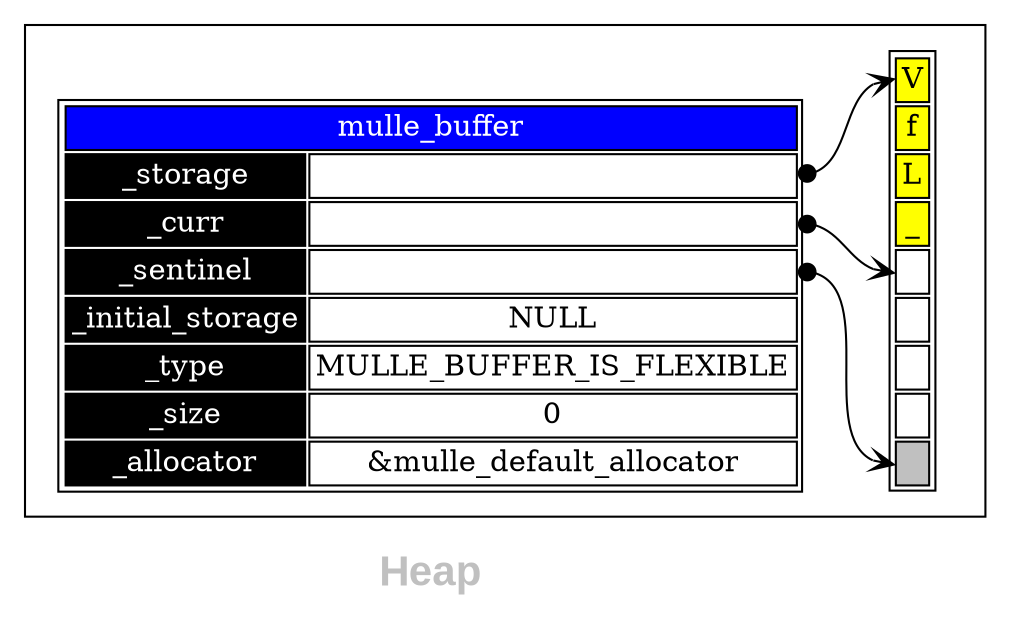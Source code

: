 digraph {
   rankdir=LR;

   // Add this new node for the legend
   legend [shape=none, label="Heap", fontsize=20, fontcolor=gray, fontname="Arial Bold"];

   subgraph cluster_main {

   "mulle__pointerarray" [ label=<<TABLE BORDER="1">
      <TR BORDER="0"><TD BGCOLOR="blue" COLSPAN="2"><FONT COLOR="white">mulle_buffer</FONT></TD></TR>
      <TR BORDER="0"><TD BGCOLOR="black"><FONT COLOR="white">_storage</FONT></TD><TD PORT="pointer_storage"></TD></TR>
      <TR BORDER="0"><TD BGCOLOR="black"><FONT COLOR="white">_curr</FONT></TD><TD PORT="pointer_curr"></TD></TR>
      <TR BORDER="0"><TD BGCOLOR="black"><FONT COLOR="white">_sentinel</FONT></TD><TD PORT="pointer_sentinel"></TD></TR>
      <TR BORDER="0"><TD BGCOLOR="black"><FONT COLOR="white">_initial_storage</FONT></TD><TD>NULL</TD></TR>
      <TR BORDER="0"><TD BGCOLOR="black"><FONT COLOR="white">_type</FONT></TD><TD>MULLE_BUFFER_IS_FLEXIBLE</TD></TR>
      <TR BORDER="0"><TD BGCOLOR="black"><FONT COLOR="white">_size</FONT></TD><TD>0</TD></TR>
      <TR BORDER="0"><TD BGCOLOR="black"><FONT COLOR="white">_allocator</FONT></TD><TD>&amp;mulle_default_allocator</TD></TR>
   </TABLE>>, shape="none" ];

   graph [ pad="0.2", ranksep="0.3", nodesep="0.0"];

   "alloca" [ label=<<TABLE BORDER="1">
      <TR BORDER="0"><TD PORT="cell0" BGCOLOR="yellow"><FONT COLOR="black">V</FONT></TD></TR>
      <TR BORDER="0"><TD PORT="cell1" BGCOLOR="yellow"><FONT COLOR="black">f</FONT></TD></TR>
      <TR BORDER="0"><TD PORT="cell2" BGCOLOR="yellow"><FONT COLOR="black">L</FONT></TD></TR>
      <TR BORDER="0"><TD PORT="cell3" BGCOLOR="yellow"><FONT COLOR="black">_</FONT></TD></TR>
      <TR BORDER="0"><TD PORT="cell4" BGCOLOR="white"><FONT COLOR="black"> </FONT></TD></TR>
      <TR BORDER="0"><TD PORT="cell5" BGCOLOR="white"><FONT COLOR="black"> </FONT></TD></TR>
      <TR BORDER="0"><TD PORT="cell6" BGCOLOR="white"><FONT COLOR="black"> </FONT></TD></TR>
      <TR BORDER="0"><TD PORT="cell7" BGCOLOR="white"><FONT COLOR="black"> </FONT></TD></TR>
      <TR BORDER="0"><TD PORT="sentinel" BGCOLOR="gray"><FONT COLOR="gray"> </FONT></TD></TR>
   </TABLE>>, shape="none" ];


   // center doesn't work :(
   "mulle__pointerarray":"pointer_storage:_"          -> "alloca":"cell0"  [ arrowtail="dot", arrowhead="vee", dir="both" ]
   "mulle__pointerarray":"pointer_curr:_"             -> "alloca":"cell4"  [ arrowtail="dot", arrowhead="vee",  dir="both" ]
   "mulle__pointerarray":"pointer_sentinel:_"         -> "alloca":"sentinel" [ arrowtail="dot", arrowhead="vee",  dir="both" ]
    }
}

